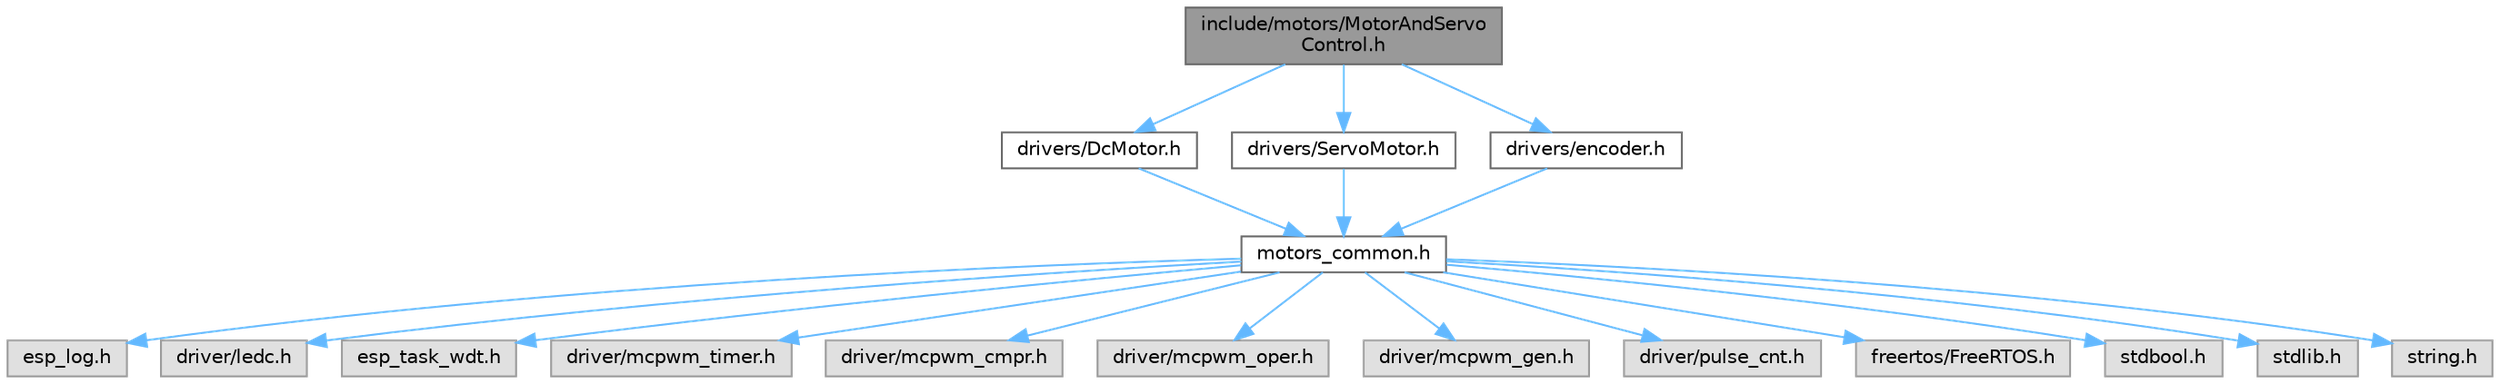 digraph "include/motors/MotorAndServoControl.h"
{
 // LATEX_PDF_SIZE
  bgcolor="transparent";
  edge [fontname=Helvetica,fontsize=10,labelfontname=Helvetica,labelfontsize=10];
  node [fontname=Helvetica,fontsize=10,shape=box,height=0.2,width=0.4];
  Node1 [id="Node000001",label="include/motors/MotorAndServo\lControl.h",height=0.2,width=0.4,color="gray40", fillcolor="grey60", style="filled", fontcolor="black",tooltip=" "];
  Node1 -> Node2 [id="edge37_Node000001_Node000002",color="steelblue1",style="solid",tooltip=" "];
  Node2 [id="Node000002",label="drivers/DcMotor.h",height=0.2,width=0.4,color="grey40", fillcolor="white", style="filled",URL="$_dc_motor_8h.html",tooltip=" "];
  Node2 -> Node3 [id="edge38_Node000002_Node000003",color="steelblue1",style="solid",tooltip=" "];
  Node3 [id="Node000003",label="motors_common.h",height=0.2,width=0.4,color="grey40", fillcolor="white", style="filled",URL="$motors__common_8h.html",tooltip=" "];
  Node3 -> Node4 [id="edge39_Node000003_Node000004",color="steelblue1",style="solid",tooltip=" "];
  Node4 [id="Node000004",label="esp_log.h",height=0.2,width=0.4,color="grey60", fillcolor="#E0E0E0", style="filled",tooltip=" "];
  Node3 -> Node5 [id="edge40_Node000003_Node000005",color="steelblue1",style="solid",tooltip=" "];
  Node5 [id="Node000005",label="driver/ledc.h",height=0.2,width=0.4,color="grey60", fillcolor="#E0E0E0", style="filled",tooltip=" "];
  Node3 -> Node6 [id="edge41_Node000003_Node000006",color="steelblue1",style="solid",tooltip=" "];
  Node6 [id="Node000006",label="esp_task_wdt.h",height=0.2,width=0.4,color="grey60", fillcolor="#E0E0E0", style="filled",tooltip=" "];
  Node3 -> Node7 [id="edge42_Node000003_Node000007",color="steelblue1",style="solid",tooltip=" "];
  Node7 [id="Node000007",label="driver/mcpwm_timer.h",height=0.2,width=0.4,color="grey60", fillcolor="#E0E0E0", style="filled",tooltip=" "];
  Node3 -> Node8 [id="edge43_Node000003_Node000008",color="steelblue1",style="solid",tooltip=" "];
  Node8 [id="Node000008",label="driver/mcpwm_cmpr.h",height=0.2,width=0.4,color="grey60", fillcolor="#E0E0E0", style="filled",tooltip=" "];
  Node3 -> Node9 [id="edge44_Node000003_Node000009",color="steelblue1",style="solid",tooltip=" "];
  Node9 [id="Node000009",label="driver/mcpwm_oper.h",height=0.2,width=0.4,color="grey60", fillcolor="#E0E0E0", style="filled",tooltip=" "];
  Node3 -> Node10 [id="edge45_Node000003_Node000010",color="steelblue1",style="solid",tooltip=" "];
  Node10 [id="Node000010",label="driver/mcpwm_gen.h",height=0.2,width=0.4,color="grey60", fillcolor="#E0E0E0", style="filled",tooltip=" "];
  Node3 -> Node11 [id="edge46_Node000003_Node000011",color="steelblue1",style="solid",tooltip=" "];
  Node11 [id="Node000011",label="driver/pulse_cnt.h",height=0.2,width=0.4,color="grey60", fillcolor="#E0E0E0", style="filled",tooltip=" "];
  Node3 -> Node12 [id="edge47_Node000003_Node000012",color="steelblue1",style="solid",tooltip=" "];
  Node12 [id="Node000012",label="freertos/FreeRTOS.h",height=0.2,width=0.4,color="grey60", fillcolor="#E0E0E0", style="filled",tooltip=" "];
  Node3 -> Node13 [id="edge48_Node000003_Node000013",color="steelblue1",style="solid",tooltip=" "];
  Node13 [id="Node000013",label="stdbool.h",height=0.2,width=0.4,color="grey60", fillcolor="#E0E0E0", style="filled",tooltip=" "];
  Node3 -> Node14 [id="edge49_Node000003_Node000014",color="steelblue1",style="solid",tooltip=" "];
  Node14 [id="Node000014",label="stdlib.h",height=0.2,width=0.4,color="grey60", fillcolor="#E0E0E0", style="filled",tooltip=" "];
  Node3 -> Node15 [id="edge50_Node000003_Node000015",color="steelblue1",style="solid",tooltip=" "];
  Node15 [id="Node000015",label="string.h",height=0.2,width=0.4,color="grey60", fillcolor="#E0E0E0", style="filled",tooltip=" "];
  Node1 -> Node16 [id="edge51_Node000001_Node000016",color="steelblue1",style="solid",tooltip=" "];
  Node16 [id="Node000016",label="drivers/ServoMotor.h",height=0.2,width=0.4,color="grey40", fillcolor="white", style="filled",URL="$_servo_motor_8h.html",tooltip=" "];
  Node16 -> Node3 [id="edge52_Node000016_Node000003",color="steelblue1",style="solid",tooltip=" "];
  Node1 -> Node17 [id="edge53_Node000001_Node000017",color="steelblue1",style="solid",tooltip=" "];
  Node17 [id="Node000017",label="drivers/encoder.h",height=0.2,width=0.4,color="grey40", fillcolor="white", style="filled",URL="$encoder_8h.html",tooltip=" "];
  Node17 -> Node3 [id="edge54_Node000017_Node000003",color="steelblue1",style="solid",tooltip=" "];
}
